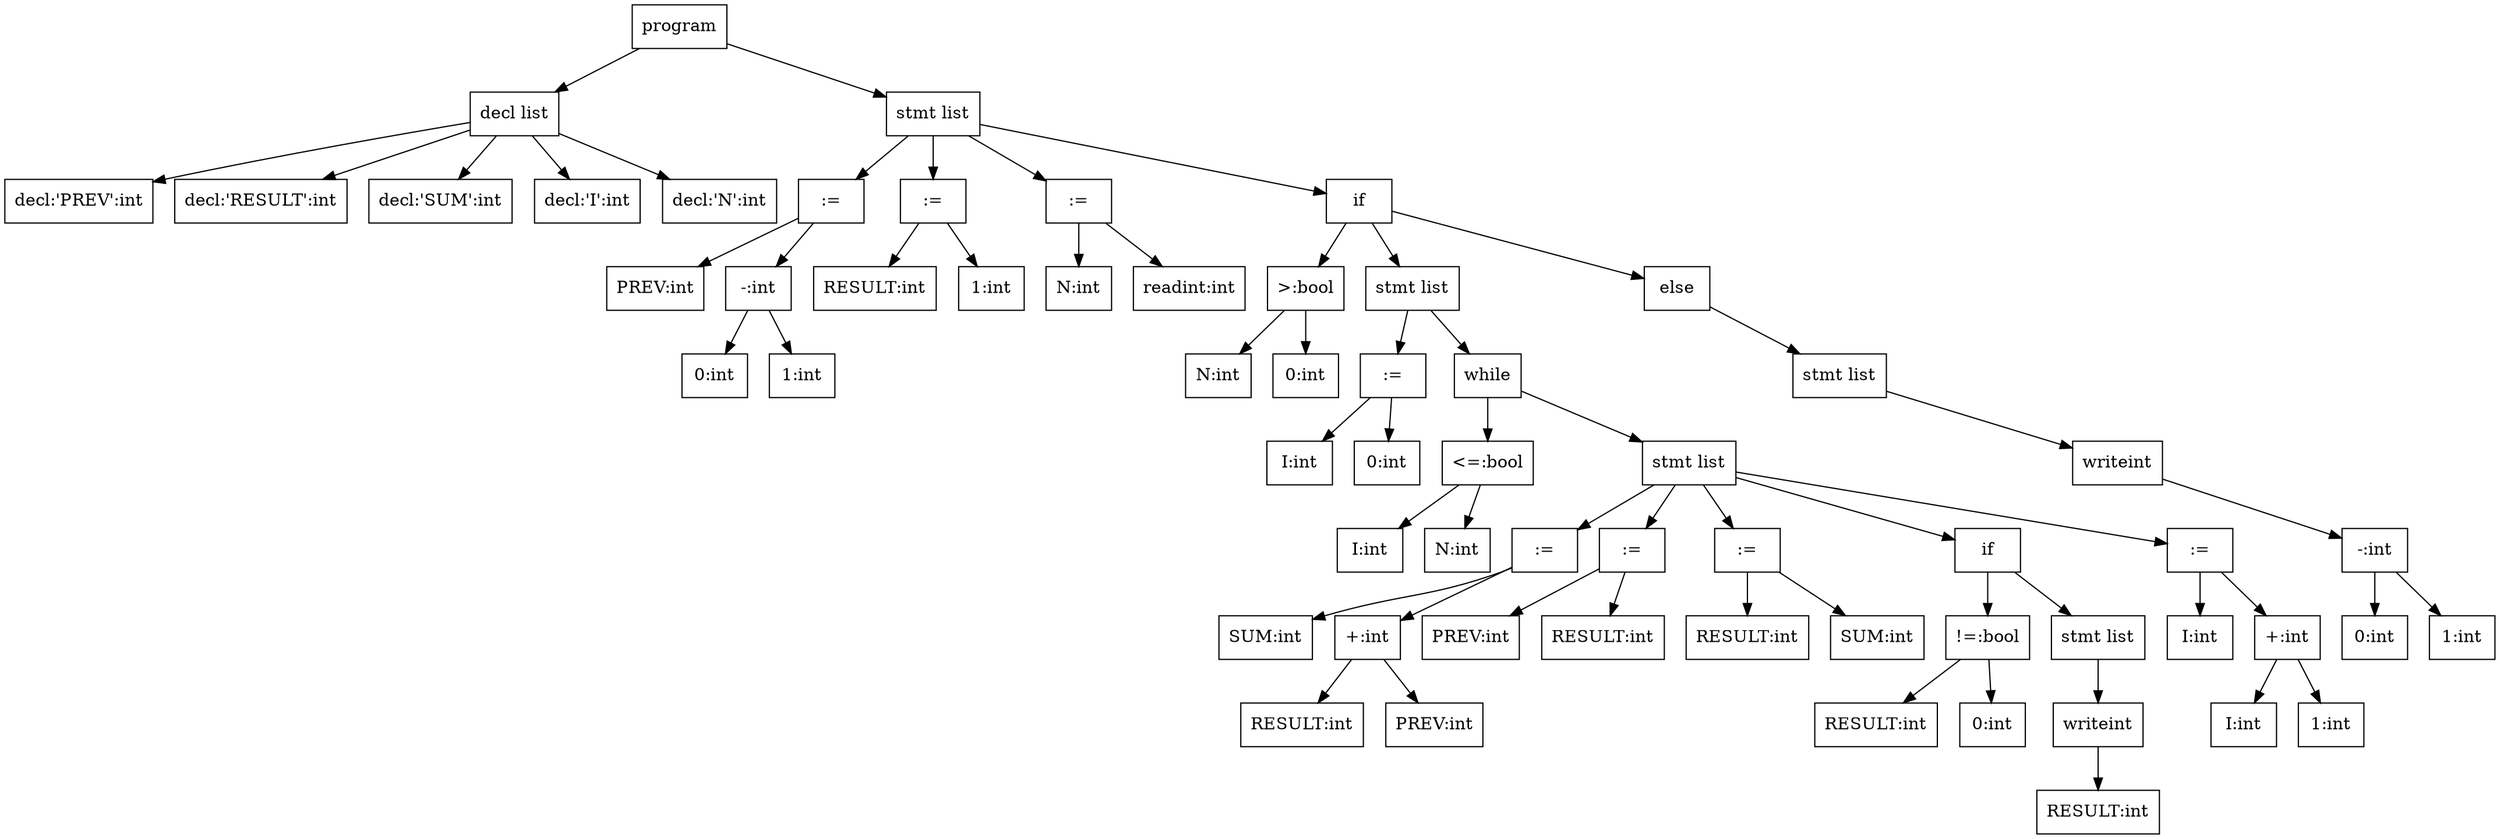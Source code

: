digraph G {
    node[shape=box,style=filled,fillcolor="white"];
    1[label="program",shape=box];
    0[label="decl list",shape=box];
    2[label="decl:'PREV':int",shape=box];
    4[label="decl:'RESULT':int",shape=box];
    6[label="decl:'SUM':int",shape=box];
    8[label="decl:'I':int",shape=box];
    10[label="decl:'N':int",shape=box];
    12[label="stmt list",shape=box];
    13[label=":=",shape=box];
    14[label="PREV:int",shape=box];
    16[label="-:int",shape=box];
    18[label="0:int",shape=box];
    21[label="1:int",shape=box];
    22[label=":=",shape=box];
    23[label="RESULT:int",shape=box];
    27[label="1:int",shape=box];
    28[label=":=",shape=box];
    29[label="N:int",shape=box];
    30[label="readint:int",shape=box];
    31[label="if",shape=box];
    32[label=">:bool",shape=box];
    35[label="N:int",shape=box];
    40[label="0:int",shape=box];
    41[label="stmt list",shape=box];
    42[label=":=",shape=box];
    43[label="I:int",shape=box];
    47[label="0:int",shape=box];
    48[label="while",shape=box];
    49[label="<=:bool",shape=box];
    52[label="I:int",shape=box];
    57[label="N:int",shape=box];
    59[label="stmt list",shape=box];
    60[label=":=",shape=box];
    61[label="SUM:int",shape=box];
    63[label="+:int",shape=box];
    65[label="RESULT:int",shape=box];
    69[label="PREV:int",shape=box];
    71[label=":=",shape=box];
    72[label="PREV:int",shape=box];
    76[label="RESULT:int",shape=box];
    78[label=":=",shape=box];
    79[label="RESULT:int",shape=box];
    83[label="SUM:int",shape=box];
    85[label="if",shape=box];
    86[label="!=:bool",shape=box];
    89[label="RESULT:int",shape=box];
    94[label="0:int",shape=box];
    95[label="stmt list",shape=box];
    96[label="writeint",shape=box];
    100[label="RESULT:int",shape=box];
    102[label=":=",shape=box];
    103[label="I:int",shape=box];
    105[label="+:int",shape=box];
    107[label="I:int",shape=box];
    111[label="1:int",shape=box];
    112[label="else",shape=box];
    113[label="stmt list",shape=box];
    114[label="writeint",shape=box];
    116[label="-:int",shape=box];
    118[label="0:int",shape=box];
    121[label="1:int",shape=box];

    1 -> 0;
    1 -> 12;
    0 -> 2;
    0 -> 4;
    0 -> 6;
    0 -> 8;
    0 -> 10;
    12 -> 13;
    12 -> 22;
    12 -> 28;
    12 -> 31;
    13 -> 14;
    13 -> 16;
    16 -> 18;
    16 -> 21;
    22 -> 23;
    22 -> 27;
    28 -> 29;
    28 -> 30;
    31 -> 32;
    31 -> 41;
    31 -> 112;
    32 -> 35;
    32 -> 40;
    41 -> 42;
    41 -> 48;
    42 -> 43;
    42 -> 47;
    48 -> 49;
    48 -> 59;
    49 -> 52;
    49 -> 57;
    59 -> 60;
    59 -> 71;
    59 -> 78;
    59 -> 85;
    59 -> 102;
    60 -> 61;
    60 -> 63;
    63 -> 65;
    63 -> 69;
    71 -> 72;
    71 -> 76;
    78 -> 79;
    78 -> 83;
    85 -> 86;
    85 -> 95;
    86 -> 89;
    86 -> 94;
    95 -> 96;
    96 -> 100;
    102 -> 103;
    102 -> 105;
    105 -> 107;
    105 -> 111;
    112 -> 113;
    113 -> 114;
    114 -> 116;
    116 -> 118;
    116 -> 121;
}
